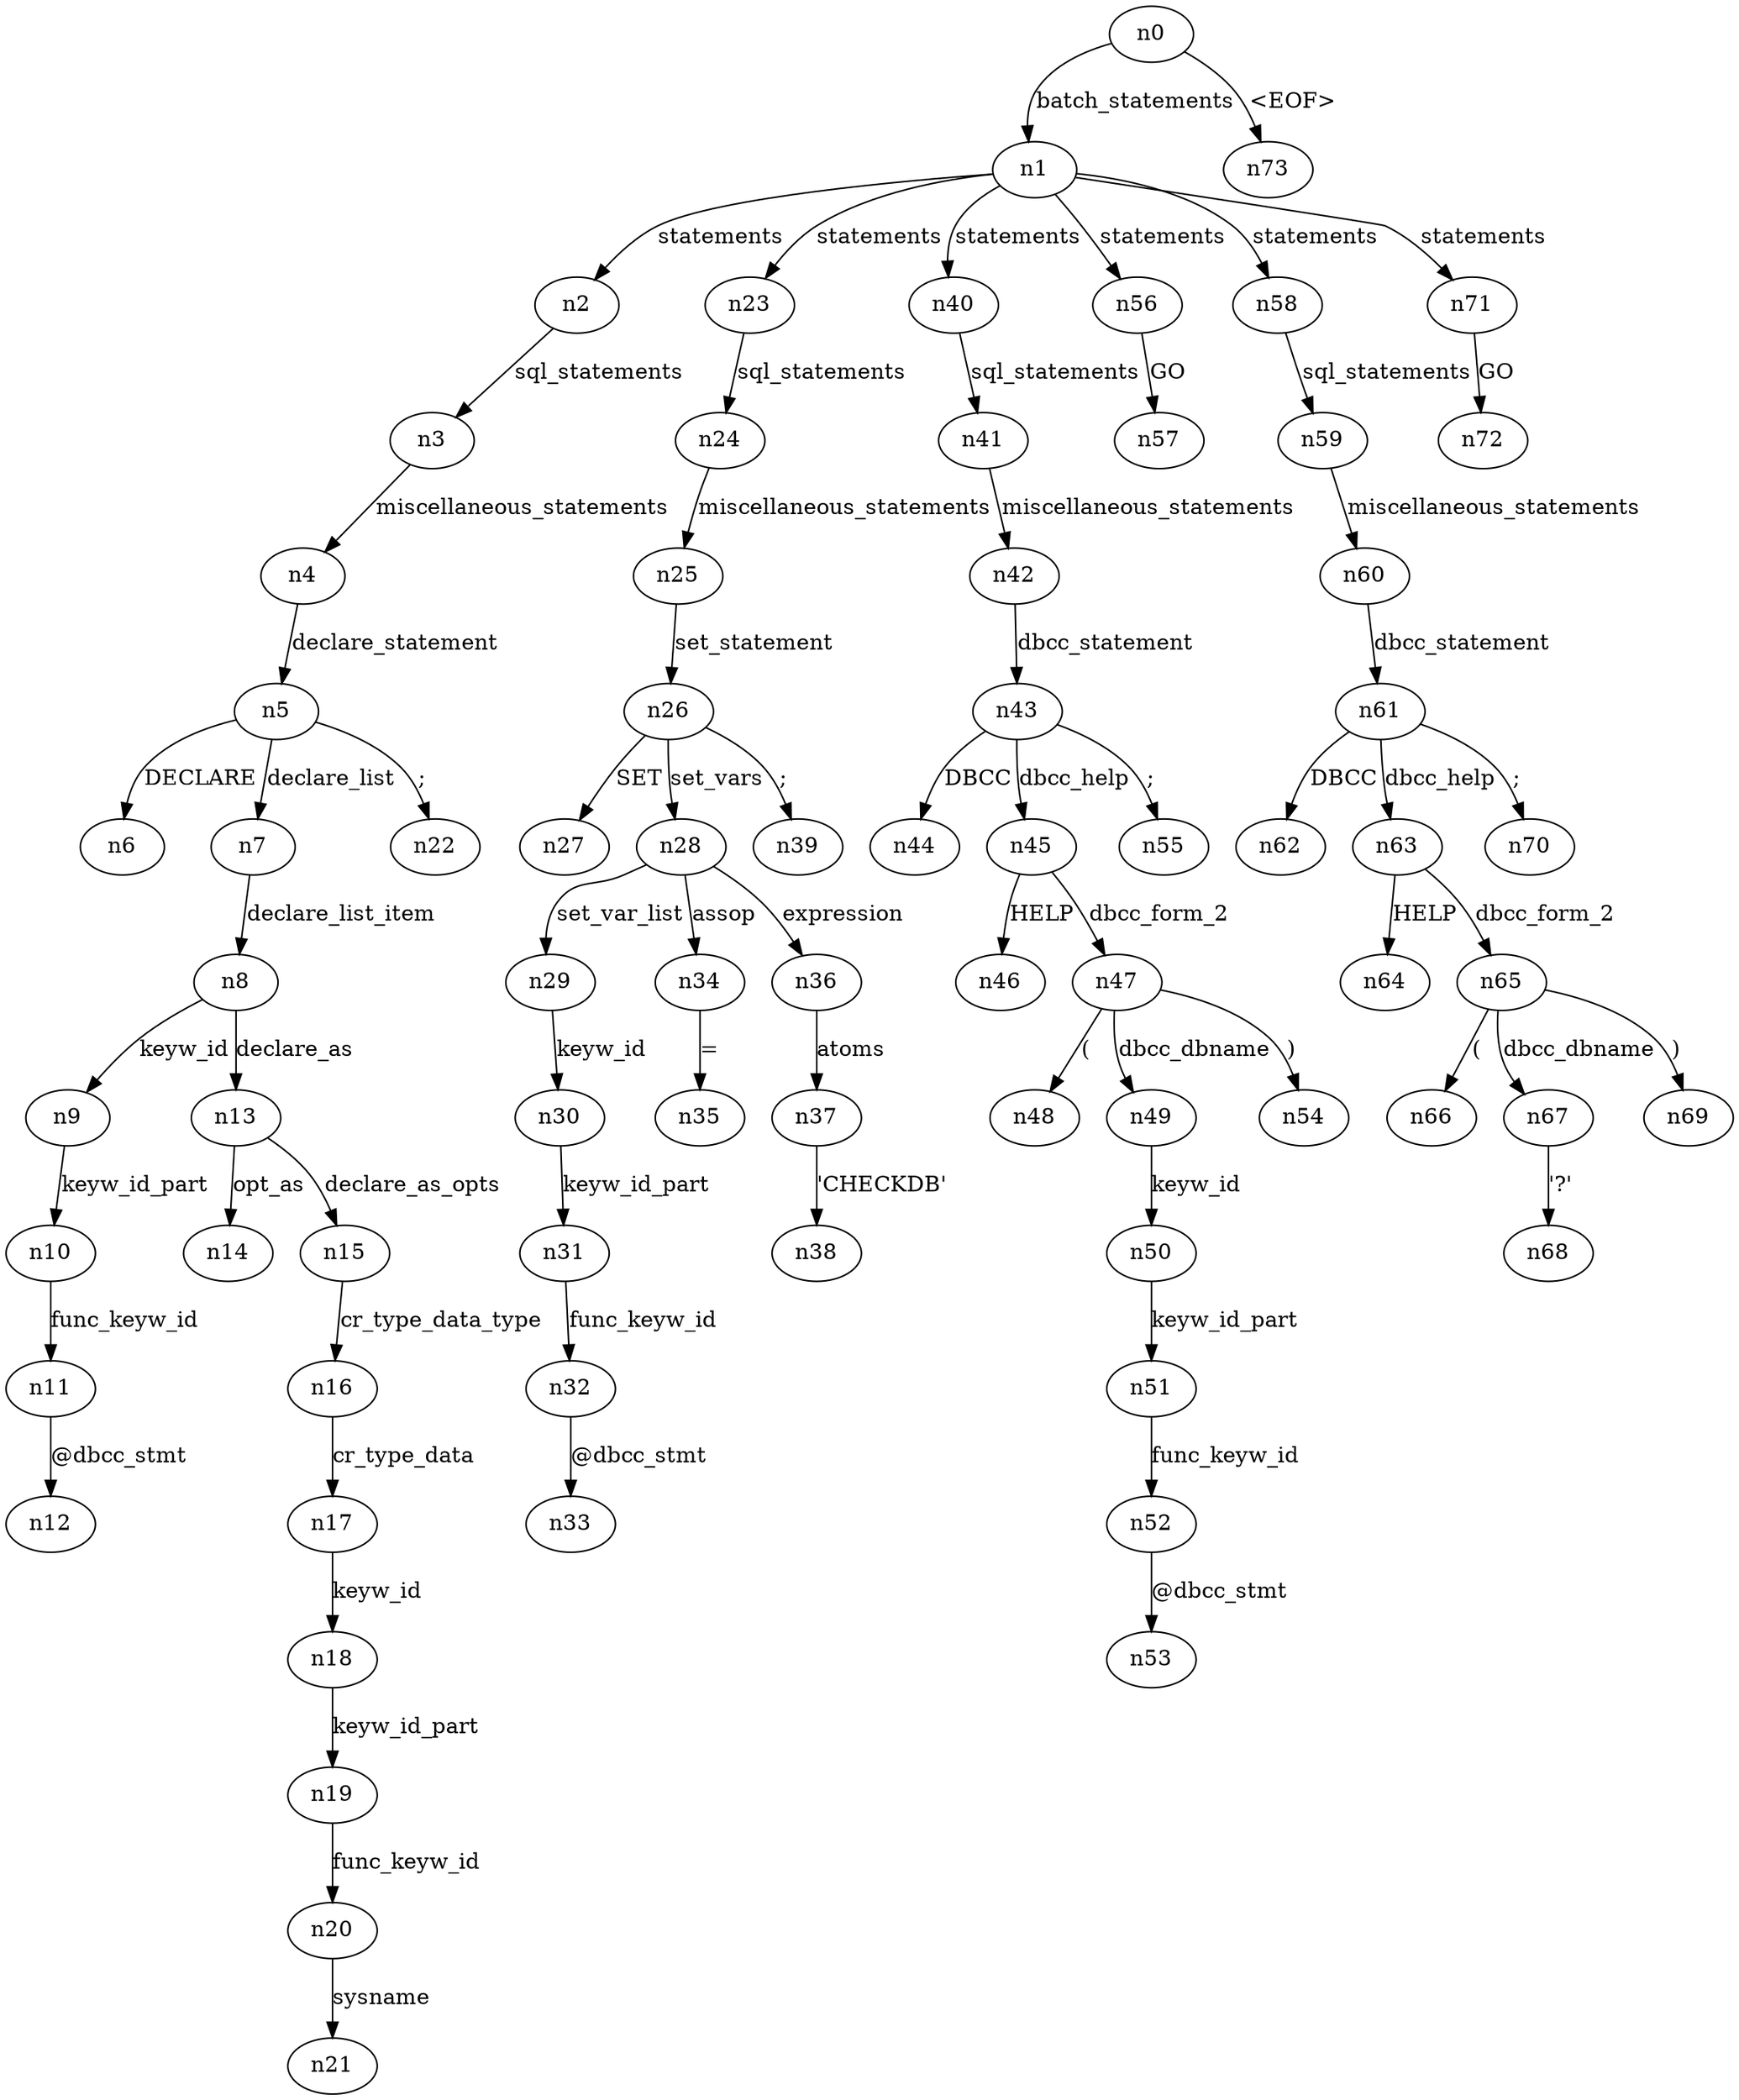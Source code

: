 digraph ParseTree {
  n0 -> n1 [label="batch_statements"];
  n1 -> n2 [label="statements"];
  n2 -> n3 [label="sql_statements"];
  n3 -> n4 [label="miscellaneous_statements"];
  n4 -> n5 [label="declare_statement"];
  n5 -> n6 [label="DECLARE"];
  n5 -> n7 [label="declare_list"];
  n7 -> n8 [label="declare_list_item"];
  n8 -> n9 [label="keyw_id"];
  n9 -> n10 [label="keyw_id_part"];
  n10 -> n11 [label="func_keyw_id"];
  n11 -> n12 [label="@dbcc_stmt"];
  n8 -> n13 [label="declare_as"];
  n13 -> n14 [label="opt_as"];
  n13 -> n15 [label="declare_as_opts"];
  n15 -> n16 [label="cr_type_data_type"];
  n16 -> n17 [label="cr_type_data"];
  n17 -> n18 [label="keyw_id"];
  n18 -> n19 [label="keyw_id_part"];
  n19 -> n20 [label="func_keyw_id"];
  n20 -> n21 [label="sysname"];
  n5 -> n22 [label=";"];
  n1 -> n23 [label="statements"];
  n23 -> n24 [label="sql_statements"];
  n24 -> n25 [label="miscellaneous_statements"];
  n25 -> n26 [label="set_statement"];
  n26 -> n27 [label="SET"];
  n26 -> n28 [label="set_vars"];
  n28 -> n29 [label="set_var_list"];
  n29 -> n30 [label="keyw_id"];
  n30 -> n31 [label="keyw_id_part"];
  n31 -> n32 [label="func_keyw_id"];
  n32 -> n33 [label="@dbcc_stmt"];
  n28 -> n34 [label="assop"];
  n34 -> n35 [label="="];
  n28 -> n36 [label="expression"];
  n36 -> n37 [label="atoms"];
  n37 -> n38 [label="'CHECKDB'"];
  n26 -> n39 [label=";"];
  n1 -> n40 [label="statements"];
  n40 -> n41 [label="sql_statements"];
  n41 -> n42 [label="miscellaneous_statements"];
  n42 -> n43 [label="dbcc_statement"];
  n43 -> n44 [label="DBCC"];
  n43 -> n45 [label="dbcc_help"];
  n45 -> n46 [label="HELP"];
  n45 -> n47 [label="dbcc_form_2"];
  n47 -> n48 [label="("];
  n47 -> n49 [label="dbcc_dbname"];
  n49 -> n50 [label="keyw_id"];
  n50 -> n51 [label="keyw_id_part"];
  n51 -> n52 [label="func_keyw_id"];
  n52 -> n53 [label="@dbcc_stmt"];
  n47 -> n54 [label=")"];
  n43 -> n55 [label=";"];
  n1 -> n56 [label="statements"];
  n56 -> n57 [label="GO"];
  n1 -> n58 [label="statements"];
  n58 -> n59 [label="sql_statements"];
  n59 -> n60 [label="miscellaneous_statements"];
  n60 -> n61 [label="dbcc_statement"];
  n61 -> n62 [label="DBCC"];
  n61 -> n63 [label="dbcc_help"];
  n63 -> n64 [label="HELP"];
  n63 -> n65 [label="dbcc_form_2"];
  n65 -> n66 [label="("];
  n65 -> n67 [label="dbcc_dbname"];
  n67 -> n68 [label="'?'"];
  n65 -> n69 [label=")"];
  n61 -> n70 [label=";"];
  n1 -> n71 [label="statements"];
  n71 -> n72 [label="GO"];
  n0 -> n73 [label="<EOF>"];
}